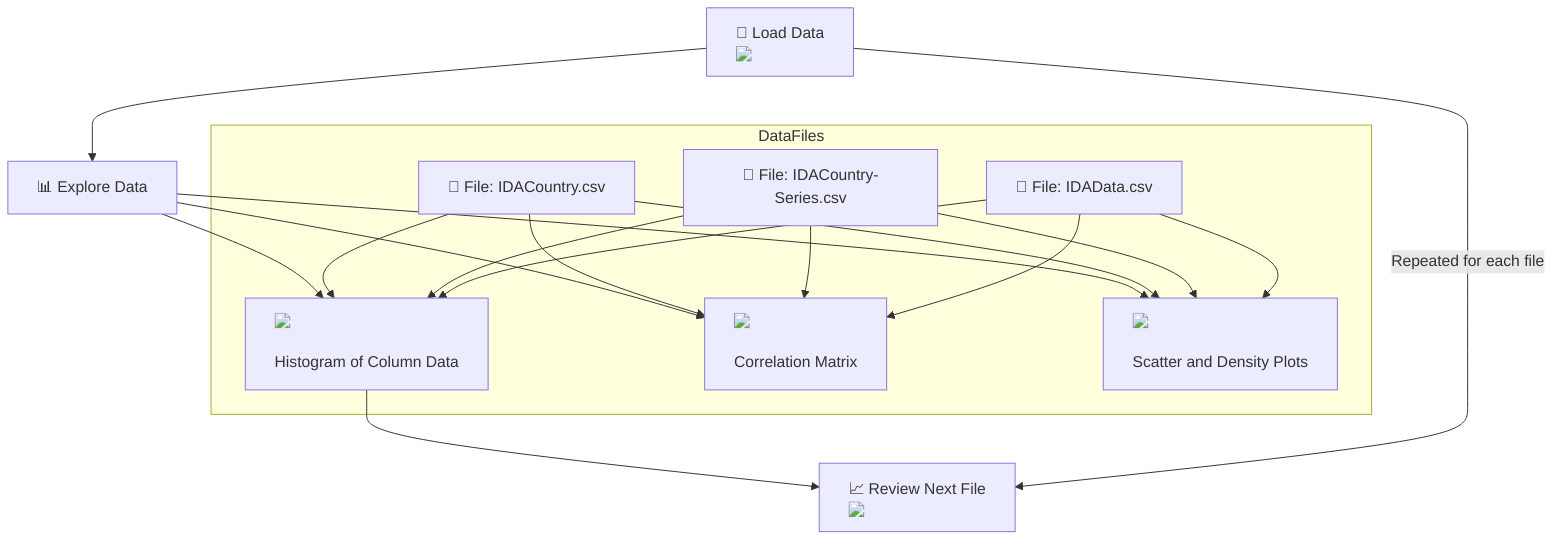 flowchart TD
    A["📁 Load Data <img src='file.svg' />"] --> B["📊 Explore Data"]
    B --> C["<img src='boxplot_template.svg'/> <br/> Histogram of Column Data"]
    B --> D["<img src='barplot_template.svg'/> <br/> Correlation Matrix"]
    B --> E["<img src='scatter_plot_template.svg'/> <br/> Scatter and Density Plots"]
    C --> F["📈 Review Next File <img src='file.svg' />"]

    subgraph DataFiles
        F1["📁 File: IDACountry.csv"] --> C
        F1 --> D
        F1 --> E
        F2["📁 File: IDACountry-Series.csv"] --> C
        F2 --> D
        F2 --> E
        F3["📁 File: IDAData.csv"] --> C
        F3 --> D
        F3 --> E
    end

    A -->|Repeated for each file| F